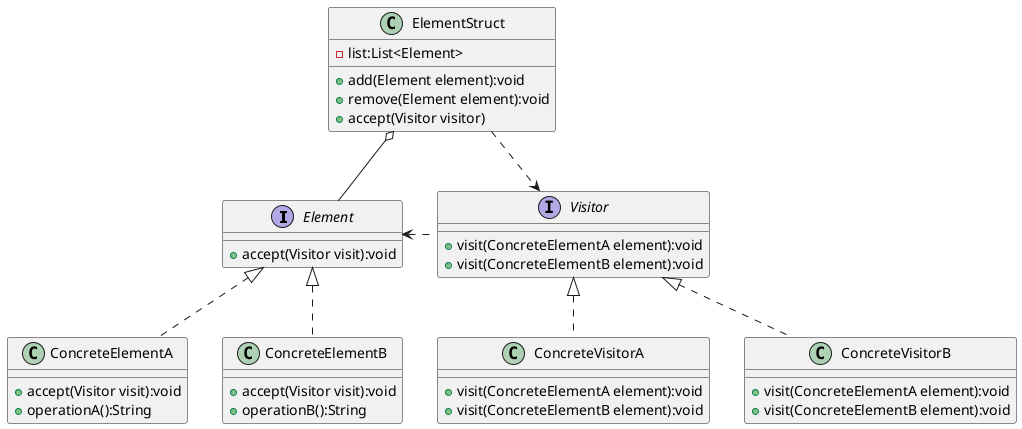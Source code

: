 @startuml

   interface Element{
        + accept(Visitor visit):void
   }

   class ConcreteElementA{
        + accept(Visitor visit):void
        + operationA():String
   }

   class ConcreteElementB{
           + accept(Visitor visit):void
           + operationB():String
   }

   interface Visitor{
      + visit(ConcreteElementA element):void
      + visit(ConcreteElementB element):void
   }

   class ConcreteVisitorA{
      + visit(ConcreteElementA element):void
      + visit(ConcreteElementB element):void
   }

   class ConcreteVisitorB{
      + visit(ConcreteElementA element):void
      + visit(ConcreteElementB element):void
   }

   class ElementStruct{
      - list:List<Element>
      + add(Element element):void
      + remove(Element element):void
      + accept(Visitor visitor)
   }

   ElementStruct o-- Element
   ElementStruct ..> Visitor
   Element <. Visitor
   Visitor <|.. ConcreteVisitorA
   Visitor <|.. ConcreteVisitorB
   Element <|.. ConcreteElementA
   Element <|.. ConcreteElementB




@enduml